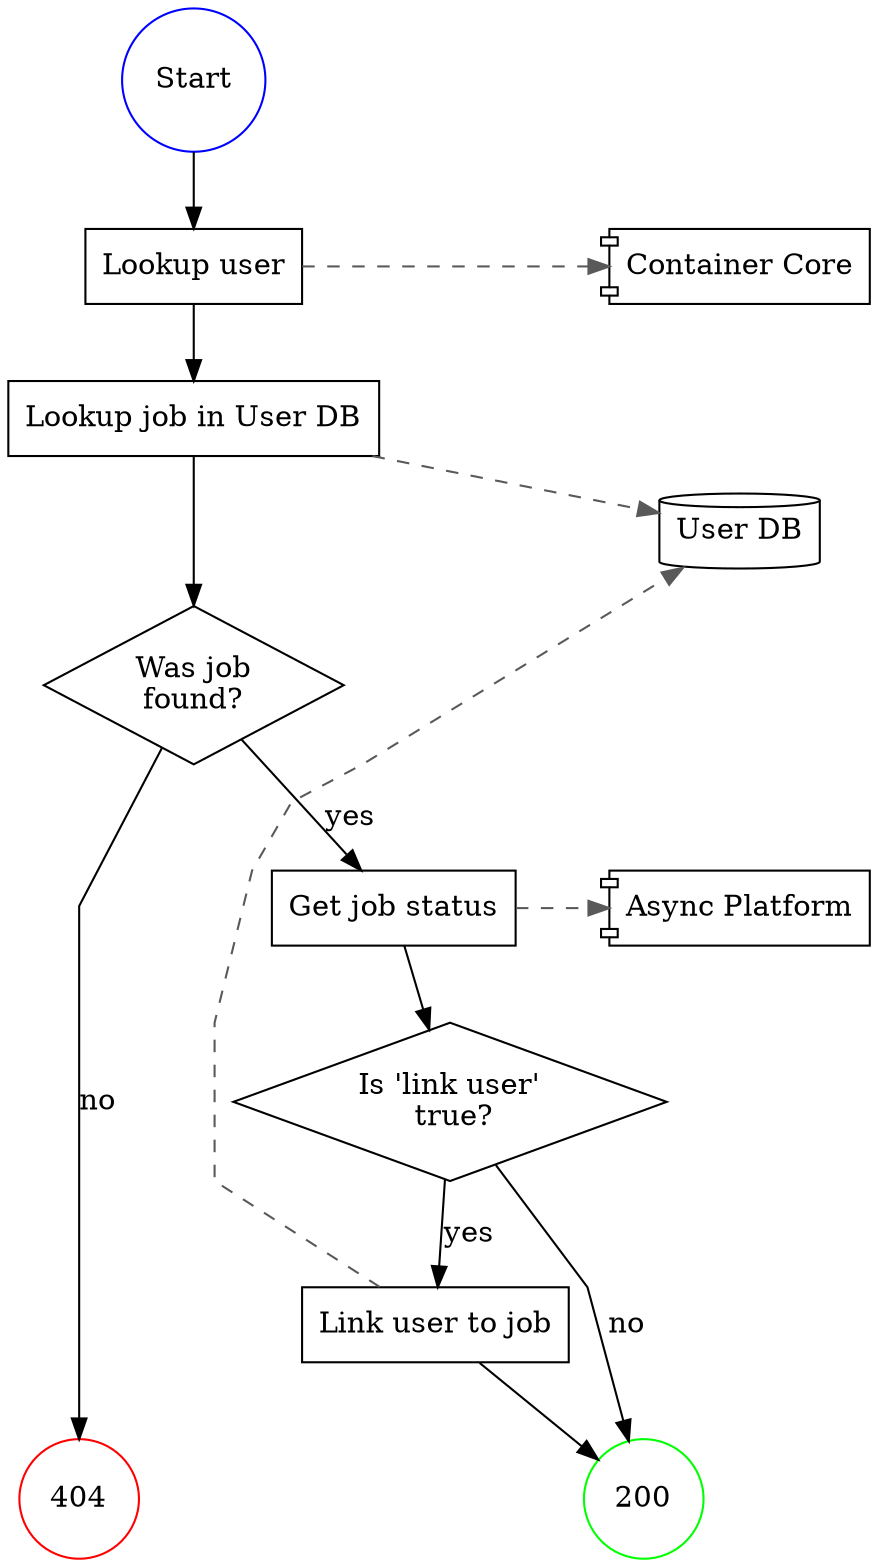 digraph {
  splines="polyline"

  #
  # End Points
  #
  {
    node [shape="circle"]
    start [label="Start", color="blue"]
    {
      rank=max
      200 [color="green"]
      404 [color="red"]
    }
  }

  #
  # Components
  #
  {
    node [shape="component"]
    containerCore [label="Container Core"]
    asyncPlatform [label="Async Platform"]
  }

  #
  # Databases
  #
  {
    node [shape="cylinder"]
    oracle [label="User DB"]
  }

  #
  # Processes
  #
  {
    node [shape="rectangle"]
    lookupUser [label="Lookup user"]
    lookupJob1 [label="Lookup job in User DB"]
    lookupJob2 [label="Get job status"]
    linkUser   [label="Link user to job"]
  }

  #
  # Decisions
  #
  {
    node [shape="diamond"]
    wasJobFound1 [label="Was job\nfound?"]
    isLinkUser [label="Is 'link user'\n true?"]
  }

  #
  # Positioning
  #
  {
    node [shape="point", color="white"]
    edge [style="invis"]
    A -> B -> containerCore -> oracle -> asyncPlatform -> 200
  }

  start -> lookupUser

  lookupUser -> containerCore [color="gray35", style="dashed", constraint=false]
  lookupUser -> lookupJob1

  lookupJob1 -> oracle [color="gray35", style="dashed", constraint=false]
  lookupJob1 -> wasJobFound1

  wasJobFound1 -> 404 [label="no"]
  wasJobFound1 -> lookupJob2 [label="yes"]

  lookupJob2 -> asyncPlatform [color="gray35", style="dashed", constraint=false]
  lookupJob2 -> isLinkUser

  isLinkUser -> 200 [label="no"]
  isLinkUser -> linkUser [label="yes"]

  linkUser -> oracle [color="gray35", style="dashed", constraint=false]
  linkUser -> 200


  #
  # Organization
  #
  { rank=same; start; A; B }
  { rank=same; lookupUser; containerCore }
  { rank=same; lookupJob2; asyncPlatform }
}